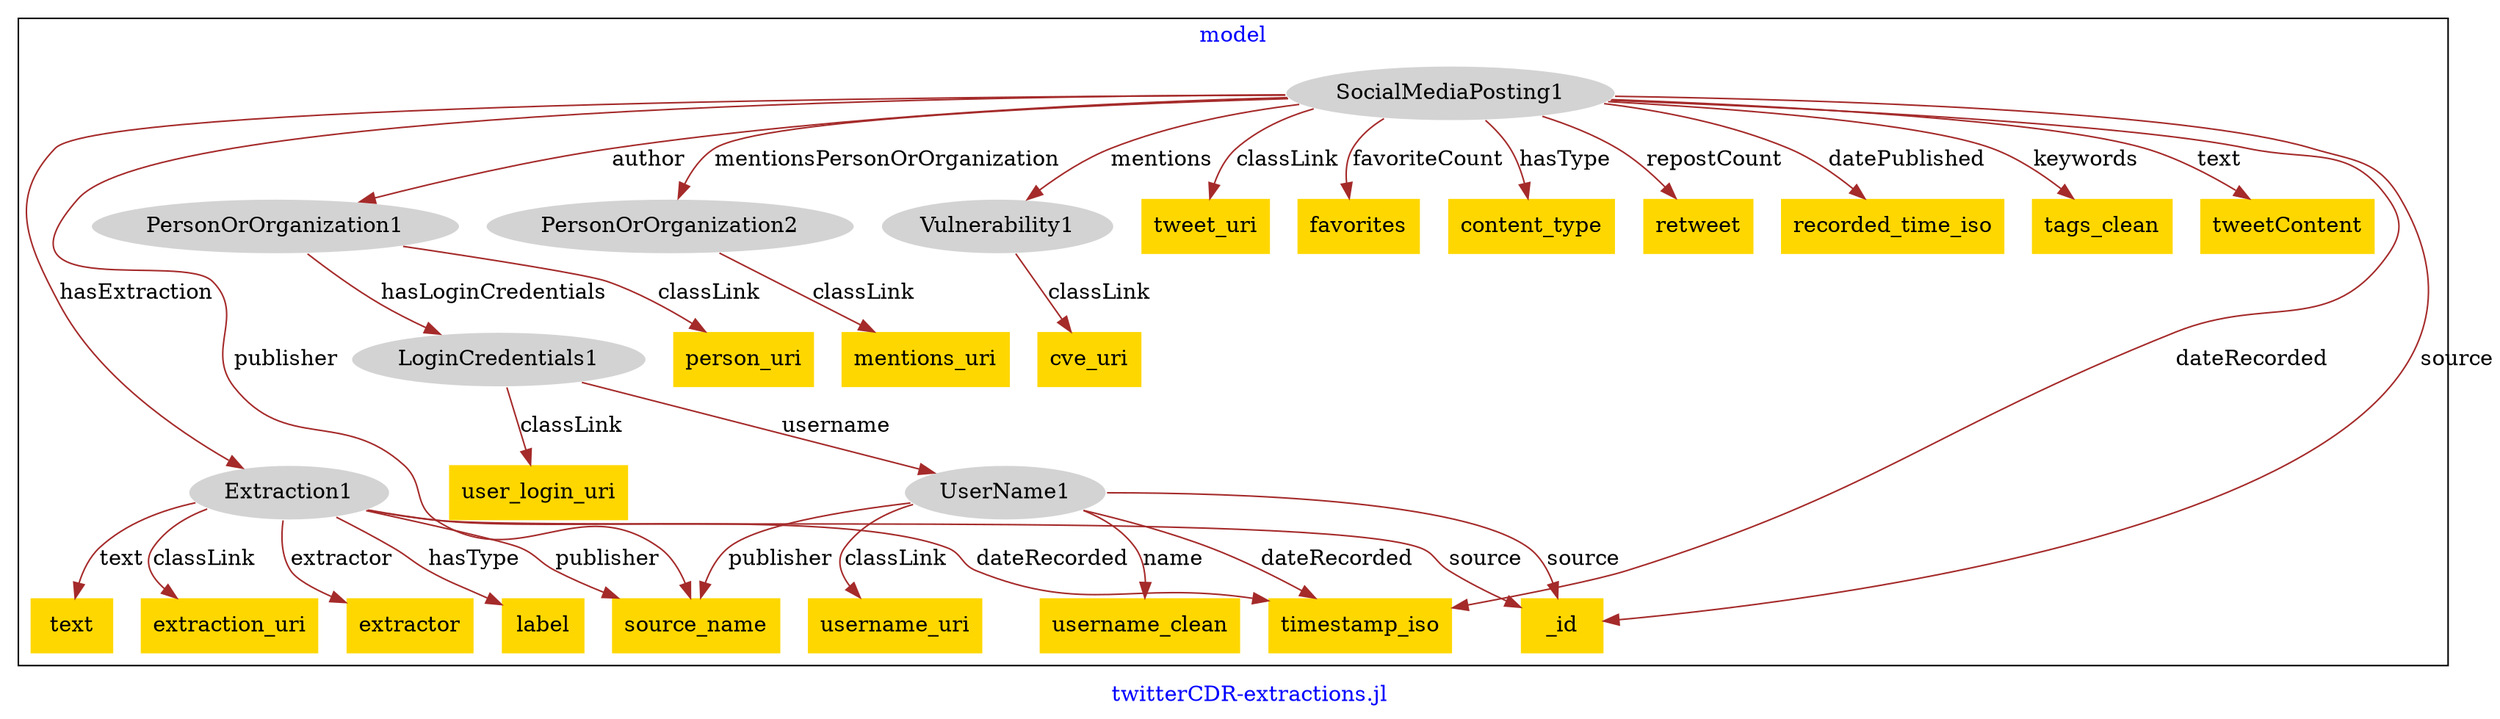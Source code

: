 digraph n0 {
fontcolor="blue"
remincross="true"
label="twitterCDR-extractions.jl"
subgraph cluster {
label="model"
n2[style="filled",color="white",fillcolor="lightgray",label="Extraction1"];
n3[shape="plaintext",style="filled",fillcolor="gold",label="extraction_uri"];
n4[shape="plaintext",style="filled",fillcolor="gold",label="extractor"];
n5[shape="plaintext",style="filled",fillcolor="gold",label="label"];
n6[shape="plaintext",style="filled",fillcolor="gold",label="source_name"];
n7[shape="plaintext",style="filled",fillcolor="gold",label="text"];
n8[style="filled",color="white",fillcolor="lightgray",label="LoginCredentials1"];
n9[shape="plaintext",style="filled",fillcolor="gold",label="user_login_uri"];
n10[style="filled",color="white",fillcolor="lightgray",label="UserName1"];
n11[style="filled",color="white",fillcolor="lightgray",label="PersonOrOrganization1"];
n12[shape="plaintext",style="filled",fillcolor="gold",label="person_uri"];
n13[style="filled",color="white",fillcolor="lightgray",label="PersonOrOrganization2"];
n14[shape="plaintext",style="filled",fillcolor="gold",label="mentions_uri"];
n15[shape="plaintext",style="filled",fillcolor="gold",label="username_uri"];
n16[shape="plaintext",style="filled",fillcolor="gold",label="username_clean"];
n17[style="filled",color="white",fillcolor="lightgray",label="Vulnerability1"];
n18[shape="plaintext",style="filled",fillcolor="gold",label="cve_uri"];
n19[style="filled",color="white",fillcolor="lightgray",label="SocialMediaPosting1"];
n20[shape="plaintext",style="filled",fillcolor="gold",label="tweet_uri"];
n21[shape="plaintext",style="filled",fillcolor="gold",label="favorites"];
n22[shape="plaintext",style="filled",fillcolor="gold",label="content_type"];
n23[shape="plaintext",style="filled",fillcolor="gold",label="retweet"];
n24[shape="plaintext",style="filled",fillcolor="gold",label="recorded_time_iso"];
n25[shape="plaintext",style="filled",fillcolor="gold",label="tags_clean"];
n26[shape="plaintext",style="filled",fillcolor="gold",label="tweetContent"];
n27[shape="plaintext",style="filled",fillcolor="gold",label="timestamp_iso"];
n28[shape="plaintext",style="filled",fillcolor="gold",label="_id"];
}
n2 -> n3[color="brown",fontcolor="black",label="classLink"]
n2 -> n4[color="brown",fontcolor="black",label="extractor"]
n2 -> n5[color="brown",fontcolor="black",label="hasType"]
n2 -> n6[color="brown",fontcolor="black",label="publisher"]
n2 -> n7[color="brown",fontcolor="black",label="text"]
n8 -> n9[color="brown",fontcolor="black",label="classLink"]
n8 -> n10[color="brown",fontcolor="black",label="username"]
n11 -> n12[color="brown",fontcolor="black",label="classLink"]
n11 -> n8[color="brown",fontcolor="black",label="hasLoginCredentials"]
n13 -> n14[color="brown",fontcolor="black",label="classLink"]
n10 -> n15[color="brown",fontcolor="black",label="classLink"]
n10 -> n16[color="brown",fontcolor="black",label="name"]
n17 -> n18[color="brown",fontcolor="black",label="classLink"]
n19 -> n20[color="brown",fontcolor="black",label="classLink"]
n19 -> n21[color="brown",fontcolor="black",label="favoriteCount"]
n19 -> n22[color="brown",fontcolor="black",label="hasType"]
n19 -> n23[color="brown",fontcolor="black",label="repostCount"]
n19 -> n11[color="brown",fontcolor="black",label="author"]
n19 -> n24[color="brown",fontcolor="black",label="datePublished"]
n19 -> n25[color="brown",fontcolor="black",label="keywords"]
n19 -> n26[color="brown",fontcolor="black",label="text"]
n2 -> n27[color="brown",fontcolor="black",label="dateRecorded"]
n19 -> n6[color="brown",fontcolor="black",label="publisher"]
n10 -> n28[color="brown",fontcolor="black",label="source"]
n10 -> n27[color="brown",fontcolor="black",label="dateRecorded"]
n19 -> n17[color="brown",fontcolor="black",label="mentions"]
n2 -> n28[color="brown",fontcolor="black",label="source"]
n10 -> n6[color="brown",fontcolor="black",label="publisher"]
n19 -> n2[color="brown",fontcolor="black",label="hasExtraction"]
n19 -> n13[color="brown",fontcolor="black",label="mentionsPersonOrOrganization"]
n19 -> n28[color="brown",fontcolor="black",label="source"]
n19 -> n27[color="brown",fontcolor="black",label="dateRecorded"]
}
